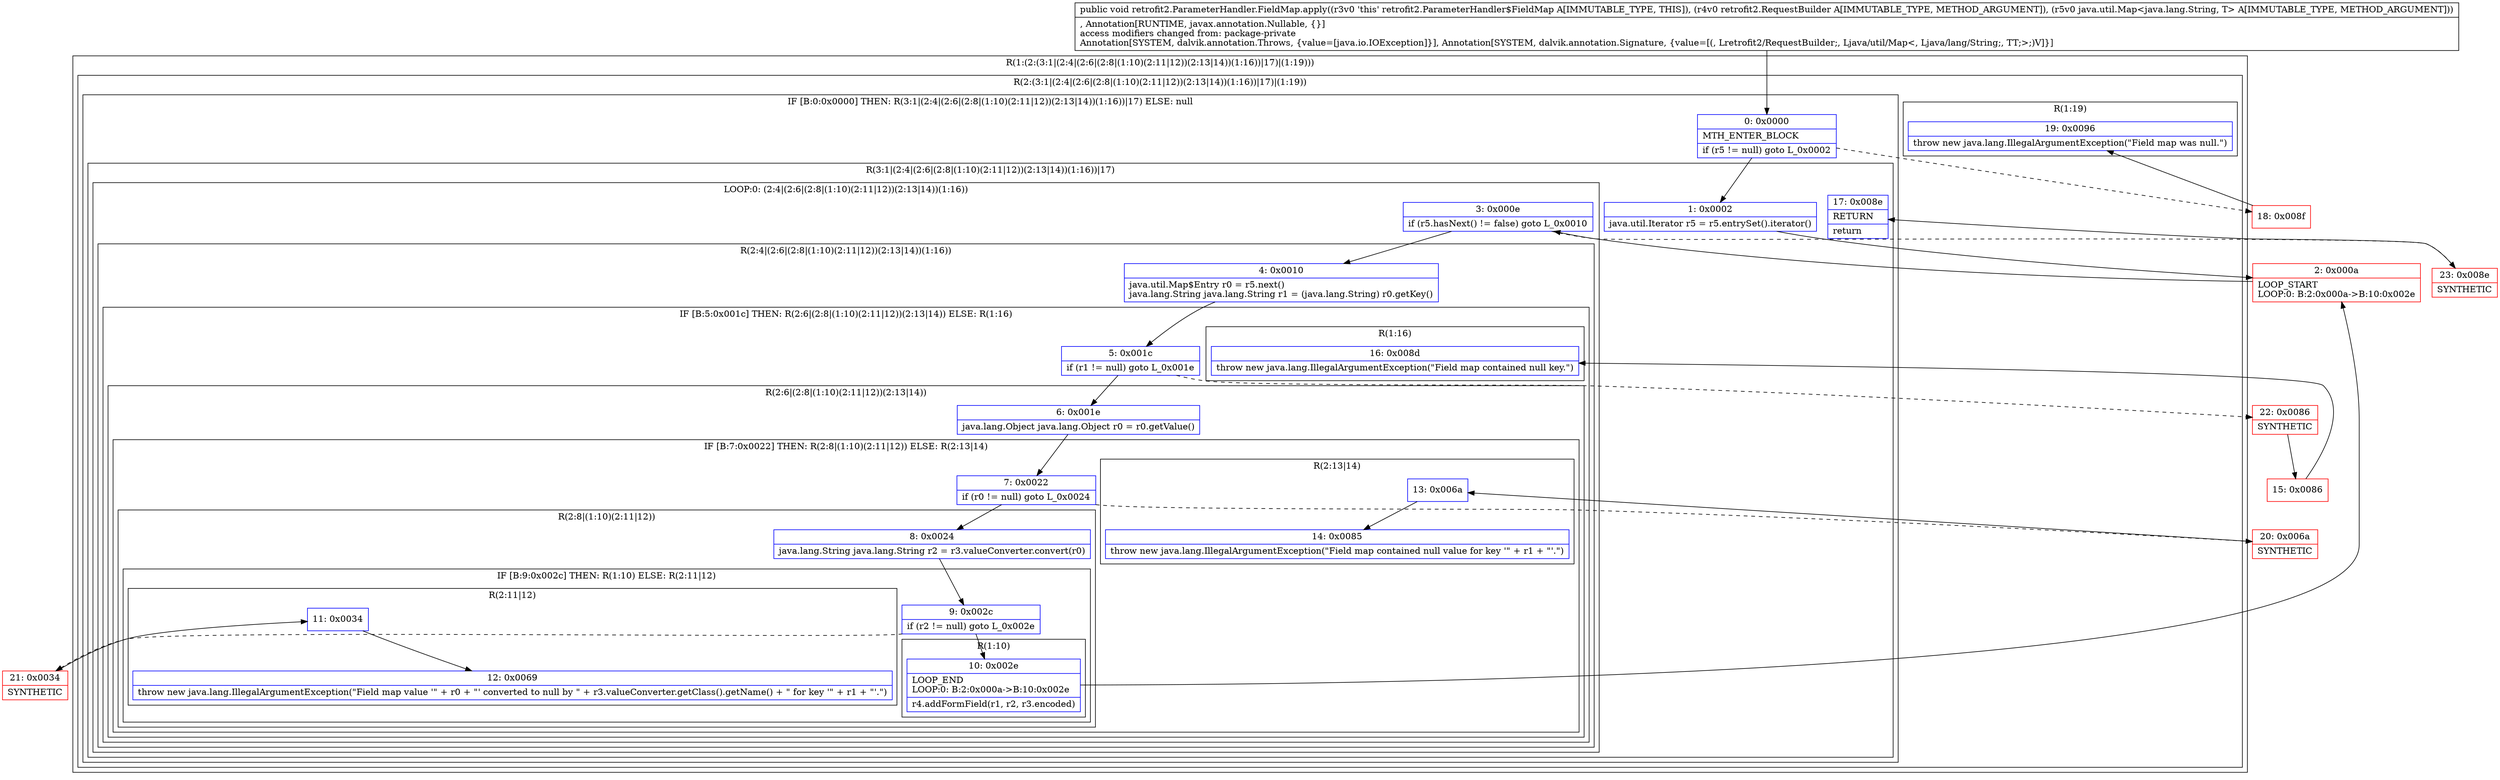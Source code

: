 digraph "CFG forretrofit2.ParameterHandler.FieldMap.apply(Lretrofit2\/RequestBuilder;Ljava\/util\/Map;)V" {
subgraph cluster_Region_194600580 {
label = "R(1:(2:(3:1|(2:4|(2:6|(2:8|(1:10)(2:11|12))(2:13|14))(1:16))|17)|(1:19)))";
node [shape=record,color=blue];
subgraph cluster_Region_1414649317 {
label = "R(2:(3:1|(2:4|(2:6|(2:8|(1:10)(2:11|12))(2:13|14))(1:16))|17)|(1:19))";
node [shape=record,color=blue];
subgraph cluster_IfRegion_1955749077 {
label = "IF [B:0:0x0000] THEN: R(3:1|(2:4|(2:6|(2:8|(1:10)(2:11|12))(2:13|14))(1:16))|17) ELSE: null";
node [shape=record,color=blue];
Node_0 [shape=record,label="{0\:\ 0x0000|MTH_ENTER_BLOCK\l|if (r5 != null) goto L_0x0002\l}"];
subgraph cluster_Region_1804828436 {
label = "R(3:1|(2:4|(2:6|(2:8|(1:10)(2:11|12))(2:13|14))(1:16))|17)";
node [shape=record,color=blue];
Node_1 [shape=record,label="{1\:\ 0x0002|java.util.Iterator r5 = r5.entrySet().iterator()\l}"];
subgraph cluster_LoopRegion_717189532 {
label = "LOOP:0: (2:4|(2:6|(2:8|(1:10)(2:11|12))(2:13|14))(1:16))";
node [shape=record,color=blue];
Node_3 [shape=record,label="{3\:\ 0x000e|if (r5.hasNext() != false) goto L_0x0010\l}"];
subgraph cluster_Region_141919826 {
label = "R(2:4|(2:6|(2:8|(1:10)(2:11|12))(2:13|14))(1:16))";
node [shape=record,color=blue];
Node_4 [shape=record,label="{4\:\ 0x0010|java.util.Map$Entry r0 = r5.next()\ljava.lang.String java.lang.String r1 = (java.lang.String) r0.getKey()\l}"];
subgraph cluster_IfRegion_1238737939 {
label = "IF [B:5:0x001c] THEN: R(2:6|(2:8|(1:10)(2:11|12))(2:13|14)) ELSE: R(1:16)";
node [shape=record,color=blue];
Node_5 [shape=record,label="{5\:\ 0x001c|if (r1 != null) goto L_0x001e\l}"];
subgraph cluster_Region_1961193387 {
label = "R(2:6|(2:8|(1:10)(2:11|12))(2:13|14))";
node [shape=record,color=blue];
Node_6 [shape=record,label="{6\:\ 0x001e|java.lang.Object java.lang.Object r0 = r0.getValue()\l}"];
subgraph cluster_IfRegion_1120393317 {
label = "IF [B:7:0x0022] THEN: R(2:8|(1:10)(2:11|12)) ELSE: R(2:13|14)";
node [shape=record,color=blue];
Node_7 [shape=record,label="{7\:\ 0x0022|if (r0 != null) goto L_0x0024\l}"];
subgraph cluster_Region_1237438178 {
label = "R(2:8|(1:10)(2:11|12))";
node [shape=record,color=blue];
Node_8 [shape=record,label="{8\:\ 0x0024|java.lang.String java.lang.String r2 = r3.valueConverter.convert(r0)\l}"];
subgraph cluster_IfRegion_2082763684 {
label = "IF [B:9:0x002c] THEN: R(1:10) ELSE: R(2:11|12)";
node [shape=record,color=blue];
Node_9 [shape=record,label="{9\:\ 0x002c|if (r2 != null) goto L_0x002e\l}"];
subgraph cluster_Region_1824216575 {
label = "R(1:10)";
node [shape=record,color=blue];
Node_10 [shape=record,label="{10\:\ 0x002e|LOOP_END\lLOOP:0: B:2:0x000a\-\>B:10:0x002e\l|r4.addFormField(r1, r2, r3.encoded)\l}"];
}
subgraph cluster_Region_873984844 {
label = "R(2:11|12)";
node [shape=record,color=blue];
Node_11 [shape=record,label="{11\:\ 0x0034}"];
Node_12 [shape=record,label="{12\:\ 0x0069|throw new java.lang.IllegalArgumentException(\"Field map value '\" + r0 + \"' converted to null by \" + r3.valueConverter.getClass().getName() + \" for key '\" + r1 + \"'.\")\l}"];
}
}
}
subgraph cluster_Region_276079754 {
label = "R(2:13|14)";
node [shape=record,color=blue];
Node_13 [shape=record,label="{13\:\ 0x006a}"];
Node_14 [shape=record,label="{14\:\ 0x0085|throw new java.lang.IllegalArgumentException(\"Field map contained null value for key '\" + r1 + \"'.\")\l}"];
}
}
}
subgraph cluster_Region_1889232851 {
label = "R(1:16)";
node [shape=record,color=blue];
Node_16 [shape=record,label="{16\:\ 0x008d|throw new java.lang.IllegalArgumentException(\"Field map contained null key.\")\l}"];
}
}
}
}
Node_17 [shape=record,label="{17\:\ 0x008e|RETURN\l|return\l}"];
}
}
subgraph cluster_Region_369748449 {
label = "R(1:19)";
node [shape=record,color=blue];
Node_19 [shape=record,label="{19\:\ 0x0096|throw new java.lang.IllegalArgumentException(\"Field map was null.\")\l}"];
}
}
}
Node_2 [shape=record,color=red,label="{2\:\ 0x000a|LOOP_START\lLOOP:0: B:2:0x000a\-\>B:10:0x002e\l}"];
Node_15 [shape=record,color=red,label="{15\:\ 0x0086}"];
Node_18 [shape=record,color=red,label="{18\:\ 0x008f}"];
Node_20 [shape=record,color=red,label="{20\:\ 0x006a|SYNTHETIC\l}"];
Node_21 [shape=record,color=red,label="{21\:\ 0x0034|SYNTHETIC\l}"];
Node_22 [shape=record,color=red,label="{22\:\ 0x0086|SYNTHETIC\l}"];
Node_23 [shape=record,color=red,label="{23\:\ 0x008e|SYNTHETIC\l}"];
MethodNode[shape=record,label="{public void retrofit2.ParameterHandler.FieldMap.apply((r3v0 'this' retrofit2.ParameterHandler$FieldMap A[IMMUTABLE_TYPE, THIS]), (r4v0 retrofit2.RequestBuilder A[IMMUTABLE_TYPE, METHOD_ARGUMENT]), (r5v0 java.util.Map\<java.lang.String, T\> A[IMMUTABLE_TYPE, METHOD_ARGUMENT]))  | , Annotation[RUNTIME, javax.annotation.Nullable, \{\}]\laccess modifiers changed from: package\-private\lAnnotation[SYSTEM, dalvik.annotation.Throws, \{value=[java.io.IOException]\}], Annotation[SYSTEM, dalvik.annotation.Signature, \{value=[(, Lretrofit2\/RequestBuilder;, Ljava\/util\/Map\<, Ljava\/lang\/String;, TT;\>;)V]\}]\l}"];
MethodNode -> Node_0;
Node_0 -> Node_1;
Node_0 -> Node_18[style=dashed];
Node_1 -> Node_2;
Node_3 -> Node_4;
Node_3 -> Node_23[style=dashed];
Node_4 -> Node_5;
Node_5 -> Node_6;
Node_5 -> Node_22[style=dashed];
Node_6 -> Node_7;
Node_7 -> Node_8;
Node_7 -> Node_20[style=dashed];
Node_8 -> Node_9;
Node_9 -> Node_10;
Node_9 -> Node_21[style=dashed];
Node_10 -> Node_2;
Node_11 -> Node_12;
Node_13 -> Node_14;
Node_2 -> Node_3;
Node_15 -> Node_16;
Node_18 -> Node_19;
Node_20 -> Node_13;
Node_21 -> Node_11;
Node_22 -> Node_15;
Node_23 -> Node_17;
}

